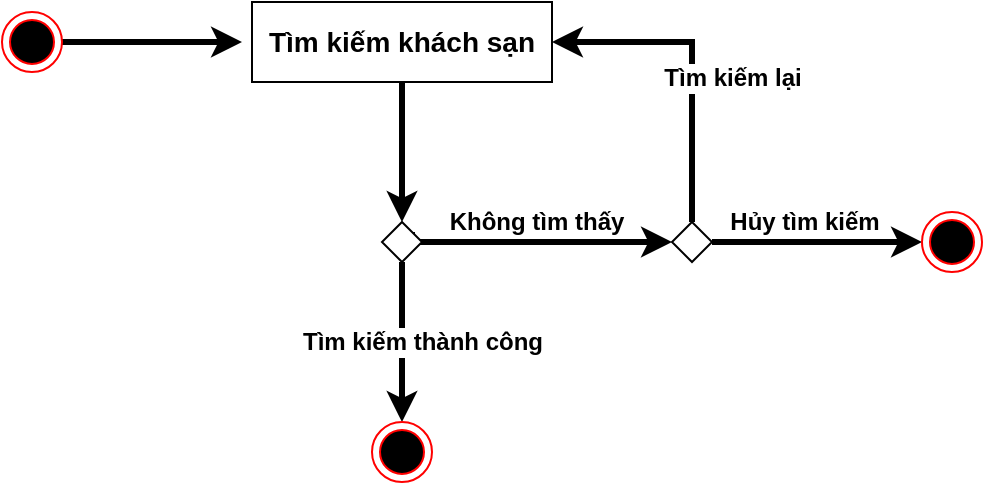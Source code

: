 <mxfile version="21.2.8" type="device" pages="3">
  <diagram name="Tìm kiếm khách sạn" id="PqetsMRYoGCqs1davay3">
    <mxGraphModel dx="864" dy="556" grid="1" gridSize="10" guides="1" tooltips="1" connect="1" arrows="1" fold="1" page="1" pageScale="1" pageWidth="850" pageHeight="1100" math="0" shadow="0">
      <root>
        <mxCell id="0" />
        <mxCell id="1" parent="0" />
        <mxCell id="zRvJUIUsd24yMo9zxaos-8" style="edgeStyle=orthogonalEdgeStyle;rounded=0;orthogonalLoop=1;jettySize=auto;html=1;exitX=1;exitY=0.5;exitDx=0;exitDy=0;strokeWidth=3;fontStyle=1;fontSize=13;" edge="1" parent="1" source="zRvJUIUsd24yMo9zxaos-1">
          <mxGeometry relative="1" as="geometry">
            <mxPoint x="200" y="140" as="targetPoint" />
          </mxGeometry>
        </mxCell>
        <mxCell id="zRvJUIUsd24yMo9zxaos-1" value="" style="ellipse;html=1;shape=endState;fillColor=#000000;strokeColor=#ff0000;" vertex="1" parent="1">
          <mxGeometry x="80" y="125" width="30" height="30" as="geometry" />
        </mxCell>
        <mxCell id="zRvJUIUsd24yMo9zxaos-9" style="edgeStyle=orthogonalEdgeStyle;rounded=0;orthogonalLoop=1;jettySize=auto;html=1;exitX=0.5;exitY=1;exitDx=0;exitDy=0;entryX=0.5;entryY=0;entryDx=0;entryDy=0;strokeWidth=3;fontStyle=1;fontSize=13;" edge="1" parent="1" source="zRvJUIUsd24yMo9zxaos-3" target="zRvJUIUsd24yMo9zxaos-4">
          <mxGeometry relative="1" as="geometry" />
        </mxCell>
        <mxCell id="zRvJUIUsd24yMo9zxaos-3" value="&lt;b&gt;&lt;font style=&quot;font-size: 14px;&quot;&gt;Tìm kiếm khách sạn&lt;/font&gt;&lt;/b&gt;" style="rounded=0;whiteSpace=wrap;html=1;" vertex="1" parent="1">
          <mxGeometry x="205" y="120" width="150" height="40" as="geometry" />
        </mxCell>
        <mxCell id="zRvJUIUsd24yMo9zxaos-10" style="edgeStyle=orthogonalEdgeStyle;rounded=0;orthogonalLoop=1;jettySize=auto;html=1;exitX=1;exitY=0;exitDx=0;exitDy=0;entryX=0;entryY=0.5;entryDx=0;entryDy=0;strokeWidth=3;fontStyle=1;fontSize=13;" edge="1" parent="1" source="zRvJUIUsd24yMo9zxaos-4" target="zRvJUIUsd24yMo9zxaos-5">
          <mxGeometry relative="1" as="geometry">
            <Array as="points">
              <mxPoint x="285" y="240" />
            </Array>
          </mxGeometry>
        </mxCell>
        <mxCell id="zRvJUIUsd24yMo9zxaos-17" value="&lt;font style=&quot;font-size: 12px;&quot;&gt;&lt;b&gt;Không tìm thấy&lt;/b&gt;&lt;/font&gt;" style="edgeLabel;html=1;align=center;verticalAlign=middle;resizable=0;points=[];" vertex="1" connectable="0" parent="zRvJUIUsd24yMo9zxaos-10">
          <mxGeometry x="-0.436" relative="1" as="geometry">
            <mxPoint x="29" y="-10" as="offset" />
          </mxGeometry>
        </mxCell>
        <mxCell id="zRvJUIUsd24yMo9zxaos-14" style="edgeStyle=orthogonalEdgeStyle;rounded=0;orthogonalLoop=1;jettySize=auto;html=1;exitX=0.5;exitY=1;exitDx=0;exitDy=0;entryX=0.5;entryY=0;entryDx=0;entryDy=0;strokeWidth=3;fontStyle=1;fontSize=13;" edge="1" parent="1" source="zRvJUIUsd24yMo9zxaos-4" target="zRvJUIUsd24yMo9zxaos-7">
          <mxGeometry relative="1" as="geometry">
            <Array as="points">
              <mxPoint x="280" y="290" />
              <mxPoint x="280" y="290" />
            </Array>
          </mxGeometry>
        </mxCell>
        <mxCell id="zRvJUIUsd24yMo9zxaos-19" value="&lt;font style=&quot;font-size: 12px;&quot;&gt;&lt;b&gt;Tìm kiếm thành công&lt;/b&gt;&lt;/font&gt;" style="edgeLabel;html=1;align=center;verticalAlign=middle;resizable=0;points=[];" vertex="1" connectable="0" parent="zRvJUIUsd24yMo9zxaos-14">
          <mxGeometry x="-0.25" y="-2" relative="1" as="geometry">
            <mxPoint x="12" y="10" as="offset" />
          </mxGeometry>
        </mxCell>
        <mxCell id="zRvJUIUsd24yMo9zxaos-4" value="" style="rhombus;whiteSpace=wrap;html=1;" vertex="1" parent="1">
          <mxGeometry x="270" y="230" width="20" height="20" as="geometry" />
        </mxCell>
        <mxCell id="zRvJUIUsd24yMo9zxaos-12" style="edgeStyle=orthogonalEdgeStyle;rounded=0;orthogonalLoop=1;jettySize=auto;html=1;exitX=1;exitY=0.5;exitDx=0;exitDy=0;entryX=0;entryY=0.5;entryDx=0;entryDy=0;strokeWidth=3;fontStyle=1;fontSize=13;" edge="1" parent="1" source="zRvJUIUsd24yMo9zxaos-5" target="zRvJUIUsd24yMo9zxaos-6">
          <mxGeometry relative="1" as="geometry" />
        </mxCell>
        <mxCell id="zRvJUIUsd24yMo9zxaos-16" value="&lt;font style=&quot;font-size: 12px;&quot;&gt;&lt;b&gt;Hủy tìm kiếm&lt;/b&gt;&lt;/font&gt;" style="edgeLabel;html=1;align=center;verticalAlign=middle;resizable=0;points=[];" vertex="1" connectable="0" parent="zRvJUIUsd24yMo9zxaos-12">
          <mxGeometry x="-0.244" y="-1" relative="1" as="geometry">
            <mxPoint x="6" y="-11" as="offset" />
          </mxGeometry>
        </mxCell>
        <mxCell id="zRvJUIUsd24yMo9zxaos-13" style="edgeStyle=orthogonalEdgeStyle;rounded=0;orthogonalLoop=1;jettySize=auto;html=1;exitX=0.5;exitY=0;exitDx=0;exitDy=0;entryX=1;entryY=0.5;entryDx=0;entryDy=0;strokeWidth=3;fontStyle=1;fontSize=13;" edge="1" parent="1" source="zRvJUIUsd24yMo9zxaos-5" target="zRvJUIUsd24yMo9zxaos-3">
          <mxGeometry relative="1" as="geometry" />
        </mxCell>
        <mxCell id="zRvJUIUsd24yMo9zxaos-15" value="&lt;b&gt;&lt;font style=&quot;font-size: 12px;&quot;&gt;Tìm kiếm lại&lt;/font&gt;&lt;/b&gt;" style="edgeLabel;html=1;align=center;verticalAlign=middle;resizable=0;points=[];" vertex="1" connectable="0" parent="zRvJUIUsd24yMo9zxaos-13">
          <mxGeometry x="-0.096" relative="1" as="geometry">
            <mxPoint x="20" as="offset" />
          </mxGeometry>
        </mxCell>
        <mxCell id="zRvJUIUsd24yMo9zxaos-5" value="" style="rhombus;whiteSpace=wrap;html=1;" vertex="1" parent="1">
          <mxGeometry x="415" y="230" width="20" height="20" as="geometry" />
        </mxCell>
        <mxCell id="zRvJUIUsd24yMo9zxaos-6" value="" style="ellipse;html=1;shape=endState;fillColor=#000000;strokeColor=#ff0000;" vertex="1" parent="1">
          <mxGeometry x="540" y="225" width="30" height="30" as="geometry" />
        </mxCell>
        <mxCell id="zRvJUIUsd24yMo9zxaos-7" value="" style="ellipse;html=1;shape=endState;fillColor=#000000;strokeColor=#ff0000;" vertex="1" parent="1">
          <mxGeometry x="265" y="330" width="30" height="30" as="geometry" />
        </mxCell>
      </root>
    </mxGraphModel>
  </diagram>
  <diagram id="RtJDiQwScz0thmmwJBZb" name="Tìm kiếm phòng">
    <mxGraphModel dx="864" dy="556" grid="1" gridSize="10" guides="1" tooltips="1" connect="1" arrows="1" fold="1" page="1" pageScale="1" pageWidth="850" pageHeight="1100" math="0" shadow="0">
      <root>
        <mxCell id="0" />
        <mxCell id="1" parent="0" />
        <mxCell id="K9zix8fsZ6iyautO4vah-1" style="edgeStyle=orthogonalEdgeStyle;rounded=0;orthogonalLoop=1;jettySize=auto;html=1;exitX=1;exitY=0.5;exitDx=0;exitDy=0;strokeWidth=3;fontStyle=1;fontSize=13;" edge="1" parent="1" source="K9zix8fsZ6iyautO4vah-2">
          <mxGeometry relative="1" as="geometry">
            <mxPoint x="200" y="140" as="targetPoint" />
          </mxGeometry>
        </mxCell>
        <mxCell id="K9zix8fsZ6iyautO4vah-2" value="" style="ellipse;html=1;shape=endState;fillColor=#000000;strokeColor=#ff0000;" vertex="1" parent="1">
          <mxGeometry x="80" y="125" width="30" height="30" as="geometry" />
        </mxCell>
        <mxCell id="K9zix8fsZ6iyautO4vah-3" style="edgeStyle=orthogonalEdgeStyle;rounded=0;orthogonalLoop=1;jettySize=auto;html=1;exitX=0.5;exitY=1;exitDx=0;exitDy=0;entryX=0.5;entryY=0;entryDx=0;entryDy=0;strokeWidth=3;fontStyle=1;fontSize=13;" edge="1" parent="1" source="K9zix8fsZ6iyautO4vah-4" target="K9zix8fsZ6iyautO4vah-9">
          <mxGeometry relative="1" as="geometry" />
        </mxCell>
        <mxCell id="K9zix8fsZ6iyautO4vah-4" value="&lt;b&gt;&lt;font style=&quot;font-size: 14px;&quot;&gt;Tìm kiếm phòng&lt;/font&gt;&lt;/b&gt;" style="rounded=0;whiteSpace=wrap;html=1;" vertex="1" parent="1">
          <mxGeometry x="205" y="120" width="150" height="40" as="geometry" />
        </mxCell>
        <mxCell id="K9zix8fsZ6iyautO4vah-5" style="edgeStyle=orthogonalEdgeStyle;rounded=0;orthogonalLoop=1;jettySize=auto;html=1;exitX=1;exitY=0;exitDx=0;exitDy=0;entryX=0;entryY=0.5;entryDx=0;entryDy=0;strokeWidth=3;fontStyle=1;fontSize=13;" edge="1" parent="1" source="K9zix8fsZ6iyautO4vah-9" target="K9zix8fsZ6iyautO4vah-14">
          <mxGeometry relative="1" as="geometry">
            <Array as="points">
              <mxPoint x="285" y="240" />
            </Array>
          </mxGeometry>
        </mxCell>
        <mxCell id="K9zix8fsZ6iyautO4vah-6" value="&lt;font style=&quot;font-size: 12px;&quot;&gt;&lt;b&gt;Không tìm thấy&lt;/b&gt;&lt;/font&gt;" style="edgeLabel;html=1;align=center;verticalAlign=middle;resizable=0;points=[];" vertex="1" connectable="0" parent="K9zix8fsZ6iyautO4vah-5">
          <mxGeometry x="-0.436" relative="1" as="geometry">
            <mxPoint x="29" y="-10" as="offset" />
          </mxGeometry>
        </mxCell>
        <mxCell id="K9zix8fsZ6iyautO4vah-7" style="edgeStyle=orthogonalEdgeStyle;rounded=0;orthogonalLoop=1;jettySize=auto;html=1;exitX=0.5;exitY=1;exitDx=0;exitDy=0;entryX=0.5;entryY=0;entryDx=0;entryDy=0;strokeWidth=3;fontStyle=1;fontSize=13;" edge="1" parent="1" source="K9zix8fsZ6iyautO4vah-9" target="K9zix8fsZ6iyautO4vah-16">
          <mxGeometry relative="1" as="geometry">
            <Array as="points">
              <mxPoint x="280" y="290" />
              <mxPoint x="280" y="290" />
            </Array>
          </mxGeometry>
        </mxCell>
        <mxCell id="K9zix8fsZ6iyautO4vah-8" value="&lt;font style=&quot;font-size: 12px;&quot;&gt;&lt;b&gt;Tìm kiếm thành công&lt;/b&gt;&lt;/font&gt;" style="edgeLabel;html=1;align=center;verticalAlign=middle;resizable=0;points=[];" vertex="1" connectable="0" parent="K9zix8fsZ6iyautO4vah-7">
          <mxGeometry x="-0.25" y="-2" relative="1" as="geometry">
            <mxPoint x="12" y="10" as="offset" />
          </mxGeometry>
        </mxCell>
        <mxCell id="K9zix8fsZ6iyautO4vah-9" value="" style="rhombus;whiteSpace=wrap;html=1;" vertex="1" parent="1">
          <mxGeometry x="270" y="230" width="20" height="20" as="geometry" />
        </mxCell>
        <mxCell id="K9zix8fsZ6iyautO4vah-10" style="edgeStyle=orthogonalEdgeStyle;rounded=0;orthogonalLoop=1;jettySize=auto;html=1;exitX=1;exitY=0.5;exitDx=0;exitDy=0;entryX=0;entryY=0.5;entryDx=0;entryDy=0;strokeWidth=3;fontStyle=1;fontSize=13;" edge="1" parent="1" source="K9zix8fsZ6iyautO4vah-14" target="K9zix8fsZ6iyautO4vah-15">
          <mxGeometry relative="1" as="geometry" />
        </mxCell>
        <mxCell id="K9zix8fsZ6iyautO4vah-11" value="&lt;font style=&quot;font-size: 12px;&quot;&gt;&lt;b&gt;Hủy tìm kiếm&lt;/b&gt;&lt;/font&gt;" style="edgeLabel;html=1;align=center;verticalAlign=middle;resizable=0;points=[];" vertex="1" connectable="0" parent="K9zix8fsZ6iyautO4vah-10">
          <mxGeometry x="-0.244" y="-1" relative="1" as="geometry">
            <mxPoint x="6" y="-11" as="offset" />
          </mxGeometry>
        </mxCell>
        <mxCell id="K9zix8fsZ6iyautO4vah-12" style="edgeStyle=orthogonalEdgeStyle;rounded=0;orthogonalLoop=1;jettySize=auto;html=1;exitX=0.5;exitY=0;exitDx=0;exitDy=0;entryX=1;entryY=0.5;entryDx=0;entryDy=0;strokeWidth=3;fontStyle=1;fontSize=13;" edge="1" parent="1" source="K9zix8fsZ6iyautO4vah-14" target="K9zix8fsZ6iyautO4vah-4">
          <mxGeometry relative="1" as="geometry" />
        </mxCell>
        <mxCell id="K9zix8fsZ6iyautO4vah-13" value="&lt;b&gt;&lt;font style=&quot;font-size: 12px;&quot;&gt;Tìm kiếm lại&lt;/font&gt;&lt;/b&gt;" style="edgeLabel;html=1;align=center;verticalAlign=middle;resizable=0;points=[];" vertex="1" connectable="0" parent="K9zix8fsZ6iyautO4vah-12">
          <mxGeometry x="-0.096" relative="1" as="geometry">
            <mxPoint x="20" as="offset" />
          </mxGeometry>
        </mxCell>
        <mxCell id="K9zix8fsZ6iyautO4vah-14" value="" style="rhombus;whiteSpace=wrap;html=1;" vertex="1" parent="1">
          <mxGeometry x="415" y="230" width="20" height="20" as="geometry" />
        </mxCell>
        <mxCell id="K9zix8fsZ6iyautO4vah-15" value="" style="ellipse;html=1;shape=endState;fillColor=#000000;strokeColor=#ff0000;" vertex="1" parent="1">
          <mxGeometry x="540" y="225" width="30" height="30" as="geometry" />
        </mxCell>
        <mxCell id="K9zix8fsZ6iyautO4vah-16" value="" style="ellipse;html=1;shape=endState;fillColor=#000000;strokeColor=#ff0000;" vertex="1" parent="1">
          <mxGeometry x="265" y="330" width="30" height="30" as="geometry" />
        </mxCell>
      </root>
    </mxGraphModel>
  </diagram>
  <diagram id="kEgW0rzI4uY0ZDm9PBAD" name="Đặt phòng">
    <mxGraphModel dx="864" dy="556" grid="1" gridSize="10" guides="1" tooltips="1" connect="1" arrows="1" fold="1" page="1" pageScale="1" pageWidth="850" pageHeight="1100" math="0" shadow="0">
      <root>
        <mxCell id="0" />
        <mxCell id="1" parent="0" />
        <mxCell id="I7esqWLII_Dz9Az3DGpa-1" style="edgeStyle=orthogonalEdgeStyle;rounded=0;orthogonalLoop=1;jettySize=auto;html=1;exitX=1;exitY=0.5;exitDx=0;exitDy=0;strokeWidth=3;fontStyle=1;fontSize=13;" edge="1" parent="1" source="I7esqWLII_Dz9Az3DGpa-2">
          <mxGeometry relative="1" as="geometry">
            <mxPoint x="200" y="140" as="targetPoint" />
          </mxGeometry>
        </mxCell>
        <mxCell id="I7esqWLII_Dz9Az3DGpa-2" value="" style="ellipse;html=1;shape=endState;fillColor=#000000;strokeColor=#ff0000;" vertex="1" parent="1">
          <mxGeometry x="80" y="125" width="30" height="30" as="geometry" />
        </mxCell>
        <mxCell id="I7esqWLII_Dz9Az3DGpa-45" value="" style="edgeStyle=orthogonalEdgeStyle;rounded=0;orthogonalLoop=1;jettySize=auto;html=1;strokeWidth=3;" edge="1" parent="1" source="I7esqWLII_Dz9Az3DGpa-4" target="I7esqWLII_Dz9Az3DGpa-33">
          <mxGeometry relative="1" as="geometry" />
        </mxCell>
        <mxCell id="I7esqWLII_Dz9Az3DGpa-4" value="&lt;b&gt;&lt;font style=&quot;font-size: 14px;&quot;&gt;Chọn khách sạn&lt;/font&gt;&lt;/b&gt;" style="rounded=0;whiteSpace=wrap;html=1;" vertex="1" parent="1">
          <mxGeometry x="205" y="120" width="135" height="40" as="geometry" />
        </mxCell>
        <mxCell id="I7esqWLII_Dz9Az3DGpa-55" value="" style="edgeStyle=orthogonalEdgeStyle;rounded=0;orthogonalLoop=1;jettySize=auto;html=1;strokeWidth=3;" edge="1" parent="1" source="I7esqWLII_Dz9Az3DGpa-9" target="I7esqWLII_Dz9Az3DGpa-36">
          <mxGeometry relative="1" as="geometry" />
        </mxCell>
        <mxCell id="I7esqWLII_Dz9Az3DGpa-67" value="&lt;b&gt;&lt;font style=&quot;font-size: 12px;&quot;&gt;Hợp lệ&lt;/font&gt;&lt;/b&gt;" style="edgeLabel;html=1;align=center;verticalAlign=middle;resizable=0;points=[];" vertex="1" connectable="0" parent="I7esqWLII_Dz9Az3DGpa-55">
          <mxGeometry x="0.26" y="2" relative="1" as="geometry">
            <mxPoint x="13" y="-12" as="offset" />
          </mxGeometry>
        </mxCell>
        <mxCell id="I7esqWLII_Dz9Az3DGpa-56" style="edgeStyle=orthogonalEdgeStyle;rounded=0;orthogonalLoop=1;jettySize=auto;html=1;exitX=1;exitY=0.5;exitDx=0;exitDy=0;entryX=0;entryY=0.5;entryDx=0;entryDy=0;strokeWidth=3;" edge="1" parent="1" source="I7esqWLII_Dz9Az3DGpa-9" target="I7esqWLII_Dz9Az3DGpa-14">
          <mxGeometry relative="1" as="geometry" />
        </mxCell>
        <mxCell id="I7esqWLII_Dz9Az3DGpa-65" value="&lt;b&gt;&lt;font style=&quot;font-size: 12px;&quot;&gt;Không hợp lệ&lt;/font&gt;&lt;/b&gt;" style="edgeLabel;html=1;align=center;verticalAlign=middle;resizable=0;points=[];" vertex="1" connectable="0" parent="I7esqWLII_Dz9Az3DGpa-56">
          <mxGeometry x="-0.345" y="1" relative="1" as="geometry">
            <mxPoint x="25" y="-9" as="offset" />
          </mxGeometry>
        </mxCell>
        <mxCell id="I7esqWLII_Dz9Az3DGpa-9" value="" style="rhombus;whiteSpace=wrap;html=1;" vertex="1" parent="1">
          <mxGeometry x="430" y="270" width="20" height="20" as="geometry" />
        </mxCell>
        <mxCell id="I7esqWLII_Dz9Az3DGpa-63" style="edgeStyle=orthogonalEdgeStyle;rounded=0;orthogonalLoop=1;jettySize=auto;html=1;exitX=0.5;exitY=1;exitDx=0;exitDy=0;entryX=0.5;entryY=0;entryDx=0;entryDy=0;strokeWidth=3;" edge="1" parent="1" source="I7esqWLII_Dz9Az3DGpa-14" target="I7esqWLII_Dz9Az3DGpa-15">
          <mxGeometry relative="1" as="geometry" />
        </mxCell>
        <mxCell id="I7esqWLII_Dz9Az3DGpa-84" value="&lt;b&gt;&lt;font style=&quot;font-size: 12px;&quot;&gt;Hủy giao dịch&lt;/font&gt;&lt;/b&gt;" style="edgeLabel;html=1;align=center;verticalAlign=middle;resizable=0;points=[];" vertex="1" connectable="0" parent="I7esqWLII_Dz9Az3DGpa-63">
          <mxGeometry x="-0.6" y="2" relative="1" as="geometry">
            <mxPoint as="offset" />
          </mxGeometry>
        </mxCell>
        <mxCell id="I7esqWLII_Dz9Az3DGpa-64" style="edgeStyle=orthogonalEdgeStyle;rounded=0;orthogonalLoop=1;jettySize=auto;html=1;exitX=0.5;exitY=0;exitDx=0;exitDy=0;entryX=1;entryY=0.5;entryDx=0;entryDy=0;strokeWidth=3;" edge="1" parent="1" source="I7esqWLII_Dz9Az3DGpa-14" target="I7esqWLII_Dz9Az3DGpa-48">
          <mxGeometry relative="1" as="geometry">
            <Array as="points">
              <mxPoint x="598" y="220" />
            </Array>
          </mxGeometry>
        </mxCell>
        <mxCell id="I7esqWLII_Dz9Az3DGpa-66" value="&lt;b&gt;&lt;font style=&quot;font-size: 12px;&quot;&gt;Nhập lại thông tin&lt;/font&gt;&lt;/b&gt;" style="edgeLabel;html=1;align=center;verticalAlign=middle;resizable=0;points=[];" vertex="1" connectable="0" parent="I7esqWLII_Dz9Az3DGpa-64">
          <mxGeometry x="-0.5" y="3" relative="1" as="geometry">
            <mxPoint x="-14" y="-15" as="offset" />
          </mxGeometry>
        </mxCell>
        <mxCell id="I7esqWLII_Dz9Az3DGpa-14" value="" style="rhombus;whiteSpace=wrap;html=1;" vertex="1" parent="1">
          <mxGeometry x="587.5" y="270" width="20" height="20" as="geometry" />
        </mxCell>
        <mxCell id="I7esqWLII_Dz9Az3DGpa-15" value="" style="ellipse;html=1;shape=endState;fillColor=#000000;strokeColor=#ff0000;" vertex="1" parent="1">
          <mxGeometry x="582.5" y="495" width="30" height="30" as="geometry" />
        </mxCell>
        <mxCell id="I7esqWLII_Dz9Az3DGpa-16" value="" style="ellipse;html=1;shape=endState;fillColor=#000000;strokeColor=#ff0000;" vertex="1" parent="1">
          <mxGeometry x="325" y="580" width="30" height="30" as="geometry" />
        </mxCell>
        <mxCell id="I7esqWLII_Dz9Az3DGpa-46" value="" style="edgeStyle=orthogonalEdgeStyle;rounded=0;orthogonalLoop=1;jettySize=auto;html=1;strokeWidth=3;" edge="1" parent="1" source="I7esqWLII_Dz9Az3DGpa-33" target="I7esqWLII_Dz9Az3DGpa-34">
          <mxGeometry relative="1" as="geometry" />
        </mxCell>
        <mxCell id="I7esqWLII_Dz9Az3DGpa-33" value="&lt;b&gt;&lt;font style=&quot;font-size: 14px;&quot;&gt;Xem chi tiết &lt;br&gt;khách sạn&lt;/font&gt;&lt;/b&gt;" style="rounded=0;whiteSpace=wrap;html=1;" vertex="1" parent="1">
          <mxGeometry x="372.5" y="120" width="135" height="40" as="geometry" />
        </mxCell>
        <mxCell id="I7esqWLII_Dz9Az3DGpa-49" style="edgeStyle=orthogonalEdgeStyle;rounded=0;orthogonalLoop=1;jettySize=auto;html=1;exitX=0.5;exitY=1;exitDx=0;exitDy=0;strokeWidth=3;" edge="1" parent="1" source="I7esqWLII_Dz9Az3DGpa-34" target="I7esqWLII_Dz9Az3DGpa-47">
          <mxGeometry relative="1" as="geometry" />
        </mxCell>
        <mxCell id="I7esqWLII_Dz9Az3DGpa-34" value="&lt;span style=&quot;font-size: 14px;&quot;&gt;&lt;b&gt;Chọn phòng&lt;/b&gt;&lt;/span&gt;" style="rounded=0;whiteSpace=wrap;html=1;" vertex="1" parent="1">
          <mxGeometry x="550" y="120" width="135" height="40" as="geometry" />
        </mxCell>
        <mxCell id="I7esqWLII_Dz9Az3DGpa-57" style="edgeStyle=orthogonalEdgeStyle;rounded=0;orthogonalLoop=1;jettySize=auto;html=1;exitX=0;exitY=0.5;exitDx=0;exitDy=0;entryX=0.5;entryY=0;entryDx=0;entryDy=0;strokeWidth=3;" edge="1" parent="1" source="I7esqWLII_Dz9Az3DGpa-36" target="I7esqWLII_Dz9Az3DGpa-37">
          <mxGeometry relative="1" as="geometry" />
        </mxCell>
        <mxCell id="I7esqWLII_Dz9Az3DGpa-36" value="" style="rhombus;whiteSpace=wrap;html=1;" vertex="1" parent="1">
          <mxGeometry x="310" y="270" width="20" height="20" as="geometry" />
        </mxCell>
        <mxCell id="I7esqWLII_Dz9Az3DGpa-58" style="edgeStyle=orthogonalEdgeStyle;rounded=0;orthogonalLoop=1;jettySize=auto;html=1;exitX=0.5;exitY=1;exitDx=0;exitDy=0;entryX=0.5;entryY=0;entryDx=0;entryDy=0;strokeWidth=3;" edge="1" parent="1" source="I7esqWLII_Dz9Az3DGpa-37" target="I7esqWLII_Dz9Az3DGpa-38">
          <mxGeometry relative="1" as="geometry" />
        </mxCell>
        <mxCell id="I7esqWLII_Dz9Az3DGpa-37" value="&lt;b&gt;&lt;font style=&quot;font-size: 14px;&quot;&gt;Nhập thông tin thanh toán&lt;/font&gt;&lt;/b&gt;" style="rounded=0;whiteSpace=wrap;html=1;" vertex="1" parent="1">
          <mxGeometry x="80" y="280" width="135" height="40" as="geometry" />
        </mxCell>
        <mxCell id="I7esqWLII_Dz9Az3DGpa-59" style="edgeStyle=orthogonalEdgeStyle;rounded=0;orthogonalLoop=1;jettySize=auto;html=1;exitX=1;exitY=0.5;exitDx=0;exitDy=0;entryX=0;entryY=0.5;entryDx=0;entryDy=0;strokeWidth=3;" edge="1" parent="1" source="I7esqWLII_Dz9Az3DGpa-38" target="I7esqWLII_Dz9Az3DGpa-40">
          <mxGeometry relative="1" as="geometry">
            <Array as="points">
              <mxPoint x="190" y="400" />
              <mxPoint x="190" y="400" />
            </Array>
          </mxGeometry>
        </mxCell>
        <mxCell id="I7esqWLII_Dz9Az3DGpa-68" value="&lt;b&gt;&lt;font style=&quot;font-size: 12px;&quot;&gt;Không hợp lệ&lt;/font&gt;&lt;/b&gt;" style="edgeLabel;html=1;align=center;verticalAlign=middle;resizable=0;points=[];" vertex="1" connectable="0" parent="I7esqWLII_Dz9Az3DGpa-59">
          <mxGeometry x="-0.234" y="1" relative="1" as="geometry">
            <mxPoint x="15" y="-9" as="offset" />
          </mxGeometry>
        </mxCell>
        <mxCell id="I7esqWLII_Dz9Az3DGpa-70" style="edgeStyle=orthogonalEdgeStyle;rounded=0;orthogonalLoop=1;jettySize=auto;html=1;exitX=0.5;exitY=1;exitDx=0;exitDy=0;entryX=0.5;entryY=0;entryDx=0;entryDy=0;strokeWidth=3;" edge="1" parent="1" source="I7esqWLII_Dz9Az3DGpa-38" target="I7esqWLII_Dz9Az3DGpa-39">
          <mxGeometry relative="1" as="geometry">
            <Array as="points">
              <mxPoint x="148" y="440" />
              <mxPoint x="148" y="440" />
            </Array>
          </mxGeometry>
        </mxCell>
        <mxCell id="I7esqWLII_Dz9Az3DGpa-72" value="&lt;b&gt;&lt;font style=&quot;font-size: 12px;&quot;&gt;Hợp lệ&lt;/font&gt;&lt;/b&gt;" style="edgeLabel;html=1;align=center;verticalAlign=middle;resizable=0;points=[];" vertex="1" connectable="0" parent="I7esqWLII_Dz9Az3DGpa-70">
          <mxGeometry x="-0.25" relative="1" as="geometry">
            <mxPoint as="offset" />
          </mxGeometry>
        </mxCell>
        <mxCell id="I7esqWLII_Dz9Az3DGpa-38" value="" style="rhombus;whiteSpace=wrap;html=1;" vertex="1" parent="1">
          <mxGeometry x="137.5" y="390" width="20" height="20" as="geometry" />
        </mxCell>
        <mxCell id="I7esqWLII_Dz9Az3DGpa-61" value="" style="edgeStyle=orthogonalEdgeStyle;rounded=0;orthogonalLoop=1;jettySize=auto;html=1;strokeWidth=3;" edge="1" parent="1" source="I7esqWLII_Dz9Az3DGpa-39" target="I7esqWLII_Dz9Az3DGpa-42">
          <mxGeometry relative="1" as="geometry" />
        </mxCell>
        <mxCell id="I7esqWLII_Dz9Az3DGpa-39" value="&lt;b&gt;&lt;font style=&quot;font-size: 14px;&quot;&gt;Hệ thống xác nhận&lt;/font&gt;&lt;/b&gt;" style="rounded=0;whiteSpace=wrap;html=1;" vertex="1" parent="1">
          <mxGeometry x="80" y="490" width="135" height="40" as="geometry" />
        </mxCell>
        <mxCell id="I7esqWLII_Dz9Az3DGpa-62" style="edgeStyle=orthogonalEdgeStyle;rounded=0;orthogonalLoop=1;jettySize=auto;html=1;exitX=0.5;exitY=0;exitDx=0;exitDy=0;entryX=1;entryY=0.5;entryDx=0;entryDy=0;strokeWidth=3;" edge="1" parent="1" source="I7esqWLII_Dz9Az3DGpa-40" target="I7esqWLII_Dz9Az3DGpa-37">
          <mxGeometry relative="1" as="geometry" />
        </mxCell>
        <mxCell id="I7esqWLII_Dz9Az3DGpa-79" value="&lt;b&gt;&lt;font style=&quot;font-size: 12px;&quot;&gt;Nhập lại thông tin&lt;/font&gt;&lt;/b&gt;" style="edgeLabel;html=1;align=center;verticalAlign=middle;resizable=0;points=[];" vertex="1" connectable="0" parent="I7esqWLII_Dz9Az3DGpa-62">
          <mxGeometry x="-0.426" y="-1" relative="1" as="geometry">
            <mxPoint x="-1" y="16" as="offset" />
          </mxGeometry>
        </mxCell>
        <mxCell id="I7esqWLII_Dz9Az3DGpa-76" style="edgeStyle=orthogonalEdgeStyle;rounded=0;orthogonalLoop=1;jettySize=auto;html=1;exitX=1;exitY=0.5;exitDx=0;exitDy=0;entryX=0.5;entryY=0;entryDx=0;entryDy=0;strokeWidth=3;" edge="1" parent="1" source="I7esqWLII_Dz9Az3DGpa-40" target="I7esqWLII_Dz9Az3DGpa-15">
          <mxGeometry relative="1" as="geometry" />
        </mxCell>
        <mxCell id="I7esqWLII_Dz9Az3DGpa-40" value="" style="rhombus;whiteSpace=wrap;html=1;" vertex="1" parent="1">
          <mxGeometry x="310" y="390" width="20" height="20" as="geometry" />
        </mxCell>
        <mxCell id="I7esqWLII_Dz9Az3DGpa-74" style="edgeStyle=orthogonalEdgeStyle;rounded=0;orthogonalLoop=1;jettySize=auto;html=1;exitX=1;exitY=0.5;exitDx=0;exitDy=0;entryX=0;entryY=0.5;entryDx=0;entryDy=0;strokeWidth=3;" edge="1" parent="1" source="I7esqWLII_Dz9Az3DGpa-42" target="I7esqWLII_Dz9Az3DGpa-43">
          <mxGeometry relative="1" as="geometry">
            <Array as="points">
              <mxPoint x="390" y="510" />
              <mxPoint x="390" y="510" />
            </Array>
          </mxGeometry>
        </mxCell>
        <mxCell id="I7esqWLII_Dz9Az3DGpa-80" value="&lt;b&gt;&lt;font style=&quot;font-size: 12px;&quot;&gt;Không thành công&lt;/font&gt;&lt;/b&gt;" style="edgeLabel;html=1;align=center;verticalAlign=middle;resizable=0;points=[];" vertex="1" connectable="0" parent="I7esqWLII_Dz9Az3DGpa-74">
          <mxGeometry x="-0.3" y="-3" relative="1" as="geometry">
            <mxPoint x="18" y="-13" as="offset" />
          </mxGeometry>
        </mxCell>
        <mxCell id="I7esqWLII_Dz9Az3DGpa-82" value="" style="edgeStyle=orthogonalEdgeStyle;rounded=0;orthogonalLoop=1;jettySize=auto;html=1;strokeWidth=3;" edge="1" parent="1" source="I7esqWLII_Dz9Az3DGpa-42" target="I7esqWLII_Dz9Az3DGpa-16">
          <mxGeometry relative="1" as="geometry" />
        </mxCell>
        <mxCell id="I7esqWLII_Dz9Az3DGpa-83" value="&lt;b&gt;&lt;font style=&quot;font-size: 12px;&quot;&gt;Thành công&lt;/font&gt;&lt;/b&gt;" style="edgeLabel;html=1;align=center;verticalAlign=middle;resizable=0;points=[];" vertex="1" connectable="0" parent="I7esqWLII_Dz9Az3DGpa-82">
          <mxGeometry x="-0.341" y="-1" relative="1" as="geometry">
            <mxPoint as="offset" />
          </mxGeometry>
        </mxCell>
        <mxCell id="I7esqWLII_Dz9Az3DGpa-42" value="" style="rhombus;whiteSpace=wrap;html=1;" vertex="1" parent="1">
          <mxGeometry x="330" y="500" width="20" height="20" as="geometry" />
        </mxCell>
        <mxCell id="I7esqWLII_Dz9Az3DGpa-75" style="edgeStyle=orthogonalEdgeStyle;rounded=0;orthogonalLoop=1;jettySize=auto;html=1;exitX=1;exitY=0.5;exitDx=0;exitDy=0;entryX=0;entryY=0.5;entryDx=0;entryDy=0;strokeWidth=3;" edge="1" parent="1" source="I7esqWLII_Dz9Az3DGpa-43" target="I7esqWLII_Dz9Az3DGpa-15">
          <mxGeometry relative="1" as="geometry" />
        </mxCell>
        <mxCell id="I7esqWLII_Dz9Az3DGpa-81" value="&lt;b&gt;&lt;font style=&quot;font-size: 12px;&quot;&gt;Hủy giao dịch&lt;/font&gt;&lt;/b&gt;" style="edgeLabel;html=1;align=center;verticalAlign=middle;resizable=0;points=[];" vertex="1" connectable="0" parent="I7esqWLII_Dz9Az3DGpa-75">
          <mxGeometry x="-0.265" y="1" relative="1" as="geometry">
            <mxPoint x="6" y="-9" as="offset" />
          </mxGeometry>
        </mxCell>
        <mxCell id="I7esqWLII_Dz9Az3DGpa-77" style="edgeStyle=orthogonalEdgeStyle;rounded=0;orthogonalLoop=1;jettySize=auto;html=1;exitX=0.5;exitY=0;exitDx=0;exitDy=0;entryX=1;entryY=0.5;entryDx=0;entryDy=0;strokeWidth=3;" edge="1" parent="1" source="I7esqWLII_Dz9Az3DGpa-43" target="I7esqWLII_Dz9Az3DGpa-37">
          <mxGeometry relative="1" as="geometry" />
        </mxCell>
        <mxCell id="I7esqWLII_Dz9Az3DGpa-78" value="&lt;b&gt;&lt;font style=&quot;font-size: 12px;&quot;&gt;Nhập lại thông tin&lt;/font&gt;&lt;/b&gt;" style="edgeLabel;html=1;align=center;verticalAlign=middle;resizable=0;points=[];" vertex="1" connectable="0" parent="I7esqWLII_Dz9Az3DGpa-77">
          <mxGeometry x="-0.32" y="-1" relative="1" as="geometry">
            <mxPoint x="-1" y="8" as="offset" />
          </mxGeometry>
        </mxCell>
        <mxCell id="I7esqWLII_Dz9Az3DGpa-43" value="" style="rhombus;whiteSpace=wrap;html=1;" vertex="1" parent="1">
          <mxGeometry x="470" y="500" width="20" height="20" as="geometry" />
        </mxCell>
        <mxCell id="I7esqWLII_Dz9Az3DGpa-50" value="" style="edgeStyle=orthogonalEdgeStyle;rounded=0;orthogonalLoop=1;jettySize=auto;html=1;strokeWidth=3;" edge="1" parent="1" source="I7esqWLII_Dz9Az3DGpa-47" target="I7esqWLII_Dz9Az3DGpa-48">
          <mxGeometry relative="1" as="geometry" />
        </mxCell>
        <mxCell id="I7esqWLII_Dz9Az3DGpa-47" value="&lt;span style=&quot;font-size: 14px;&quot;&gt;&lt;b&gt;Xem chi tiết phòng&lt;/b&gt;&lt;/span&gt;" style="rounded=0;whiteSpace=wrap;html=1;" vertex="1" parent="1">
          <mxGeometry x="205" y="200" width="135" height="40" as="geometry" />
        </mxCell>
        <mxCell id="I7esqWLII_Dz9Az3DGpa-54" value="" style="edgeStyle=orthogonalEdgeStyle;rounded=0;orthogonalLoop=1;jettySize=auto;html=1;strokeWidth=3;" edge="1" parent="1" source="I7esqWLII_Dz9Az3DGpa-48" target="I7esqWLII_Dz9Az3DGpa-9">
          <mxGeometry relative="1" as="geometry" />
        </mxCell>
        <mxCell id="I7esqWLII_Dz9Az3DGpa-48" value="&lt;span style=&quot;font-size: 14px;&quot;&gt;&lt;b&gt;Nhập thông tin&lt;/b&gt;&lt;/span&gt;" style="rounded=0;whiteSpace=wrap;html=1;" vertex="1" parent="1">
          <mxGeometry x="372.5" y="200" width="135" height="40" as="geometry" />
        </mxCell>
      </root>
    </mxGraphModel>
  </diagram>
</mxfile>
